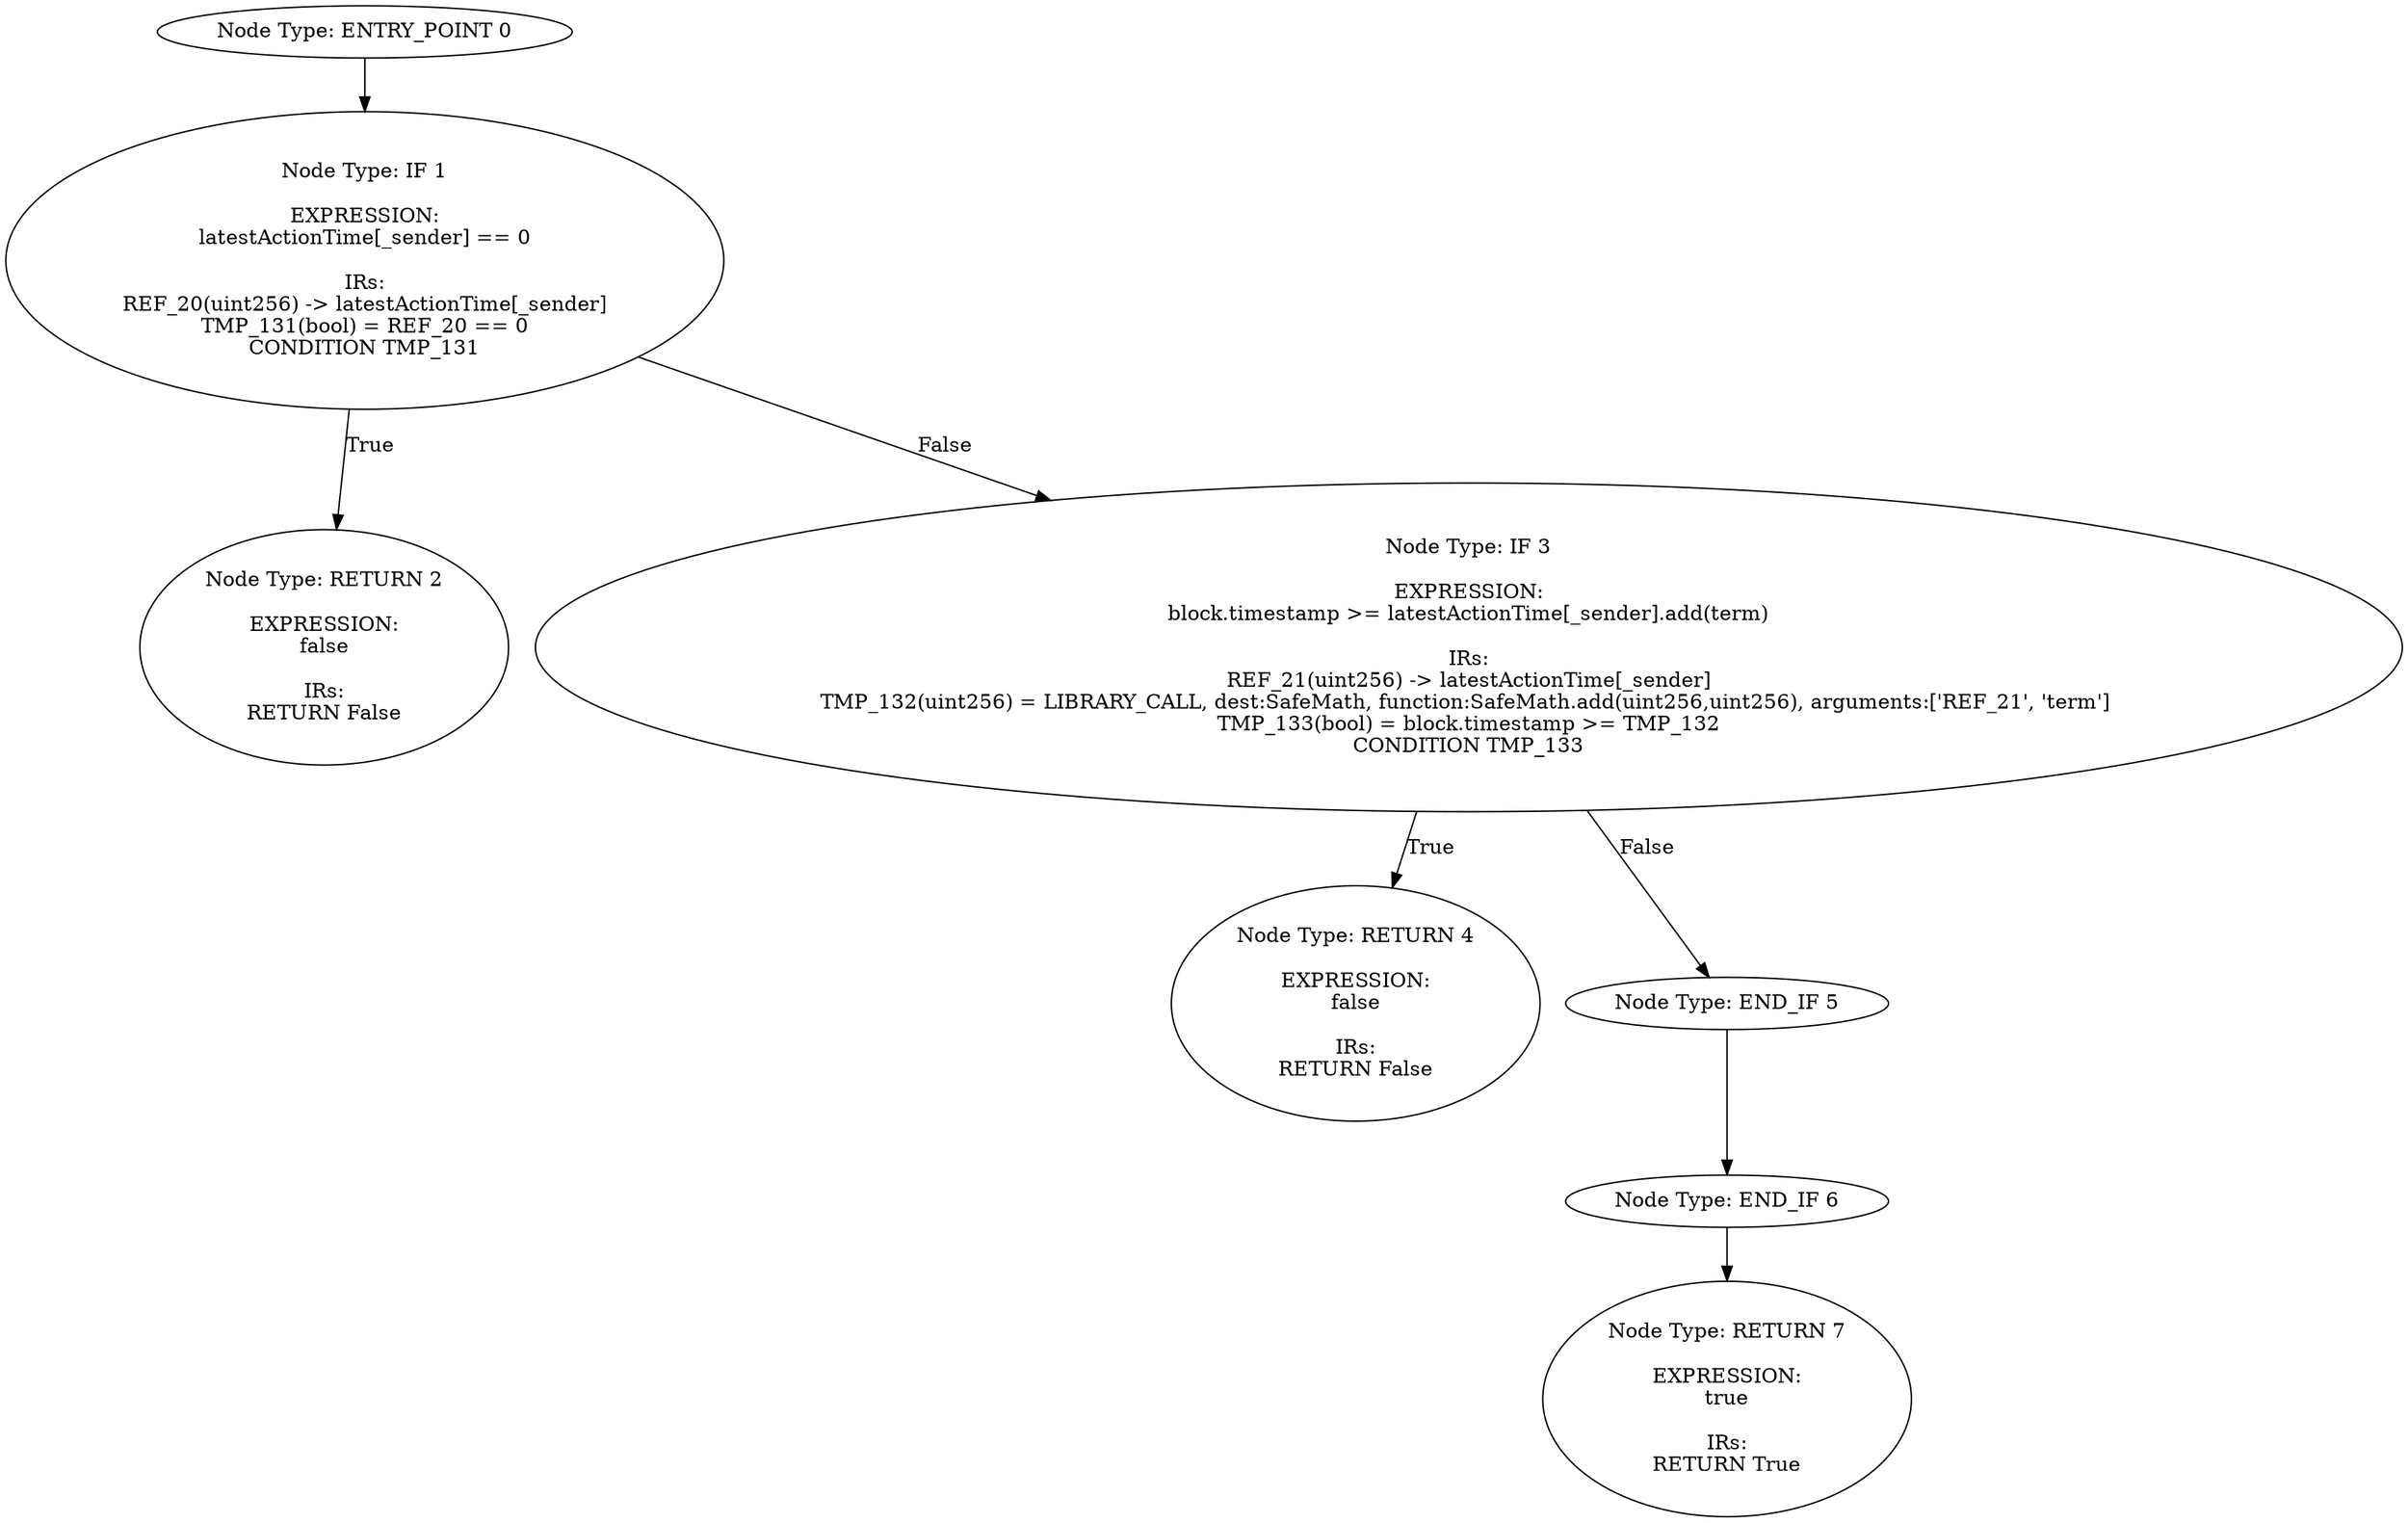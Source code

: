digraph{
0[label="Node Type: ENTRY_POINT 0
"];
0->1;
1[label="Node Type: IF 1

EXPRESSION:
latestActionTime[_sender] == 0

IRs:
REF_20(uint256) -> latestActionTime[_sender]
TMP_131(bool) = REF_20 == 0
CONDITION TMP_131"];
1->2[label="True"];
1->3[label="False"];
2[label="Node Type: RETURN 2

EXPRESSION:
false

IRs:
RETURN False"];
3[label="Node Type: IF 3

EXPRESSION:
block.timestamp >= latestActionTime[_sender].add(term)

IRs:
REF_21(uint256) -> latestActionTime[_sender]
TMP_132(uint256) = LIBRARY_CALL, dest:SafeMath, function:SafeMath.add(uint256,uint256), arguments:['REF_21', 'term'] 
TMP_133(bool) = block.timestamp >= TMP_132
CONDITION TMP_133"];
3->4[label="True"];
3->5[label="False"];
4[label="Node Type: RETURN 4

EXPRESSION:
false

IRs:
RETURN False"];
5[label="Node Type: END_IF 5
"];
5->6;
6[label="Node Type: END_IF 6
"];
6->7;
7[label="Node Type: RETURN 7

EXPRESSION:
true

IRs:
RETURN True"];
}
